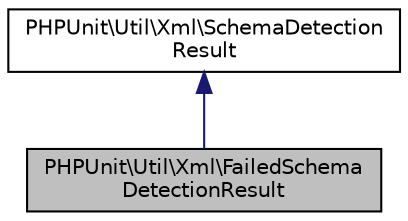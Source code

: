 digraph "PHPUnit\Util\Xml\FailedSchemaDetectionResult"
{
  edge [fontname="Helvetica",fontsize="10",labelfontname="Helvetica",labelfontsize="10"];
  node [fontname="Helvetica",fontsize="10",shape=record];
  Node2 [label="PHPUnit\\Util\\Xml\\FailedSchema\lDetectionResult",height=0.2,width=0.4,color="black", fillcolor="grey75", style="filled", fontcolor="black"];
  Node3 -> Node2 [dir="back",color="midnightblue",fontsize="10",style="solid",fontname="Helvetica"];
  Node3 [label="PHPUnit\\Util\\Xml\\SchemaDetection\lResult",height=0.2,width=0.4,color="black", fillcolor="white", style="filled",URL="$classPHPUnit_1_1Util_1_1Xml_1_1SchemaDetectionResult.html"];
}
